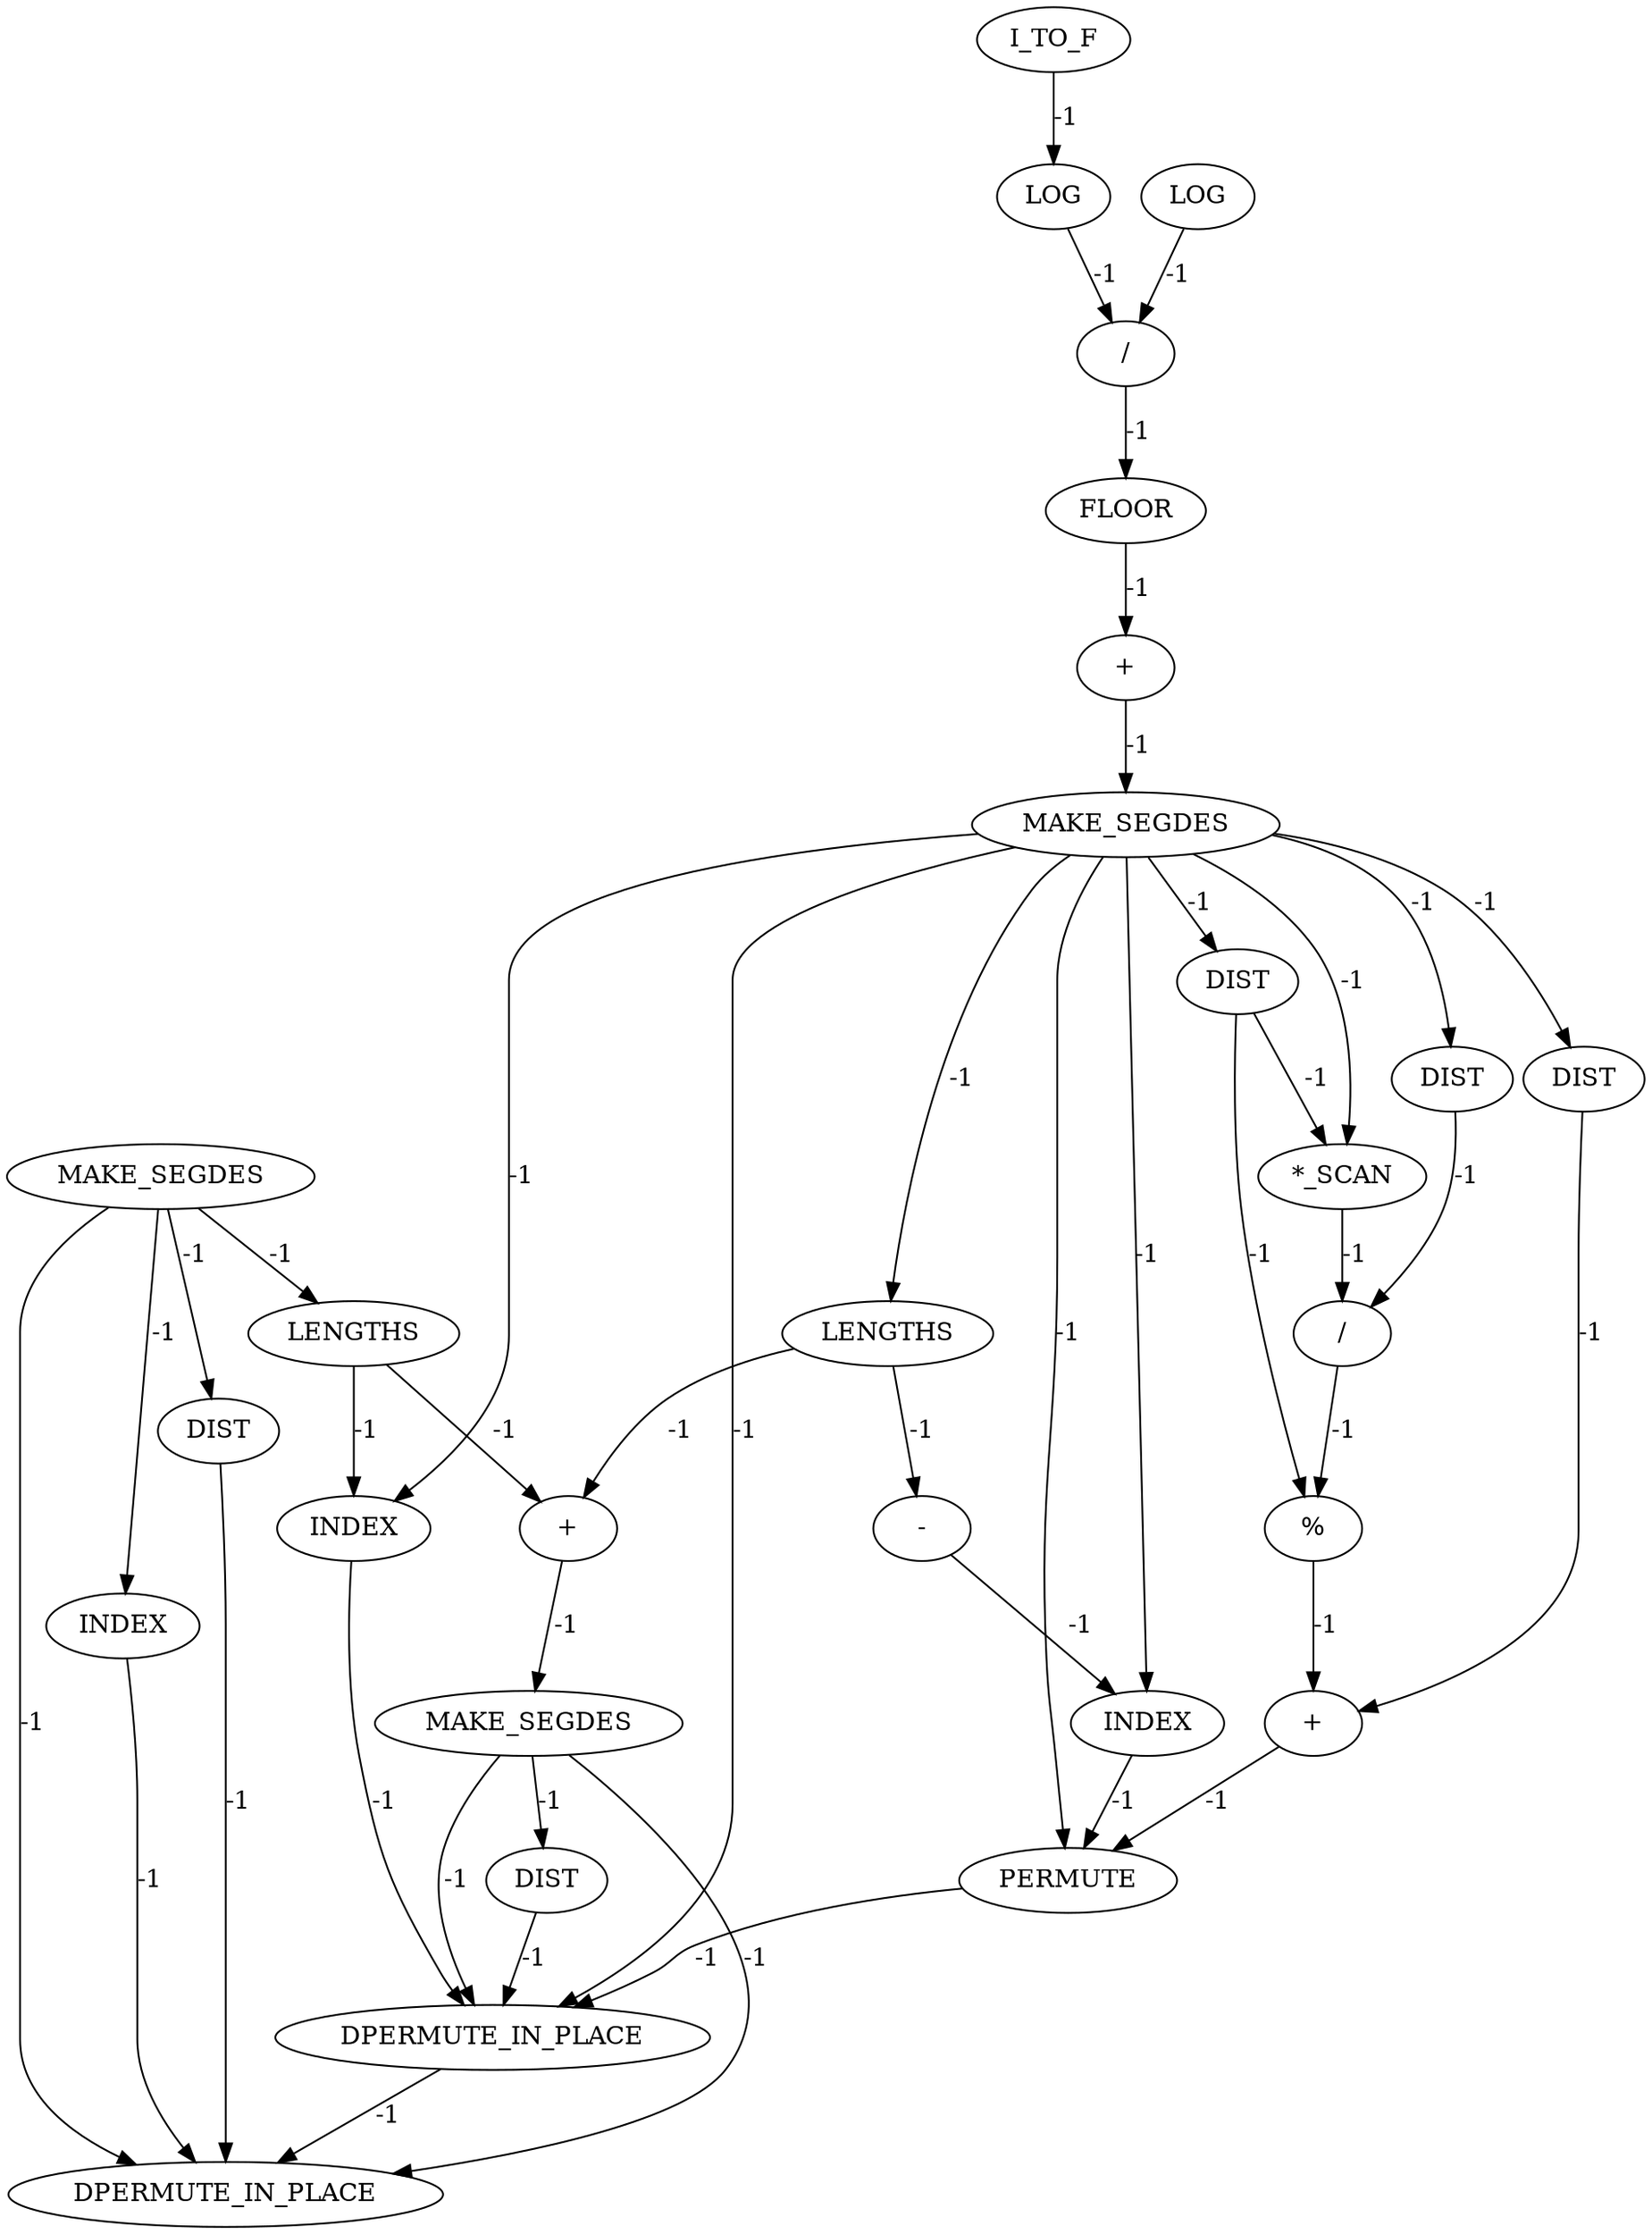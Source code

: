 digraph {
	is_A_INST_6399 [label=LENGTHS cost=0]
	is_A_INST_6347 [label=FLOOR cost=0]
	is_A_INST_6471 [label=DIST cost=0]
	is_A_INST_6346 [label="/" cost=0]
	is_A_INST_6341 [label=LOG cost=0]
	is_A_INST_6420 [label=MAKE_SEGDES cost=0]
	is_A_INST_6357 [label=DIST cost=0]
	is_A_INST_6449 [label=INDEX cost=0]
	is_A_INST_6409 [label=INDEX cost=0]
	is_A_INST_6338 [label=I_TO_F cost=0]
	is_A_INST_6371 [label=DIST cost=0]
	is_A_INST_6460 [label="+" cost=0]
	is_A_INST_6426 [label=DIST cost=0]
	is_A_INST_6393 [label="+" cost=0]
	is_A_INST_6364 [label=DIST cost=0]
	is_A_INST_6441 [label=LENGTHS cost=0]
	is_A_INST_6713 [label=DPERMUTE_IN_PLACE cost=0]
	is_A_INST_6712 [label=DPERMUTE_IN_PLACE cost=0]
	is_A_INST_6359 [label="*_SCAN" cost=0]
	is_A_INST_6390 [label="%" cost=0]
	is_A_INST_6348 [label="+" cost=0]
	is_A_INST_6351 [label=MAKE_SEGDES cost=0]
	is_A_INST_6343 [label=LOG cost=0]
	is_A_INST_6401 [label="-" cost=0]
	is_A_INST_6465 [label=MAKE_SEGDES cost=0]
	is_A_INST_6437 [label=INDEX cost=0]
	is_A_INST_6379 [label="/" cost=0]
	is_A_INST_6417 [label=PERMUTE cost=0]
	is_A_INST_6399 -> is_A_INST_6401 [label=-1 cost=-1]
	is_A_INST_6399 -> is_A_INST_6460 [label=-1 cost=-1]
	is_A_INST_6347 -> is_A_INST_6348 [label=-1 cost=-1]
	is_A_INST_6471 -> is_A_INST_6712 [label=-1 cost=-1]
	is_A_INST_6346 -> is_A_INST_6347 [label=-1 cost=-1]
	is_A_INST_6341 -> is_A_INST_6346 [label=-1 cost=-1]
	is_A_INST_6420 -> is_A_INST_6426 [label=-1 cost=-1]
	is_A_INST_6420 -> is_A_INST_6437 [label=-1 cost=-1]
	is_A_INST_6420 -> is_A_INST_6441 [label=-1 cost=-1]
	is_A_INST_6420 -> is_A_INST_6713 [label=-1 cost=-1]
	is_A_INST_6357 -> is_A_INST_6359 [label=-1 cost=-1]
	is_A_INST_6357 -> is_A_INST_6390 [label=-1 cost=-1]
	is_A_INST_6449 -> is_A_INST_6712 [label=-1 cost=-1]
	is_A_INST_6409 -> is_A_INST_6417 [label=-1 cost=-1]
	is_A_INST_6338 -> is_A_INST_6341 [label=-1 cost=-1]
	is_A_INST_6371 -> is_A_INST_6393 [label=-1 cost=-1]
	is_A_INST_6460 -> is_A_INST_6465 [label=-1 cost=-1]
	is_A_INST_6426 -> is_A_INST_6713 [label=-1 cost=-1]
	is_A_INST_6393 -> is_A_INST_6417 [label=-1 cost=-1]
	is_A_INST_6364 -> is_A_INST_6379 [label=-1 cost=-1]
	is_A_INST_6441 -> is_A_INST_6449 [label=-1 cost=-1]
	is_A_INST_6441 -> is_A_INST_6460 [label=-1 cost=-1]
	is_A_INST_6712 -> is_A_INST_6713 [label=-1 cost=-1]
	is_A_INST_6359 -> is_A_INST_6379 [label=-1 cost=-1]
	is_A_INST_6390 -> is_A_INST_6393 [label=-1 cost=-1]
	is_A_INST_6348 -> is_A_INST_6351 [label=-1 cost=-1]
	is_A_INST_6351 -> is_A_INST_6357 [label=-1 cost=-1]
	is_A_INST_6351 -> is_A_INST_6359 [label=-1 cost=-1]
	is_A_INST_6351 -> is_A_INST_6364 [label=-1 cost=-1]
	is_A_INST_6351 -> is_A_INST_6371 [label=-1 cost=-1]
	is_A_INST_6351 -> is_A_INST_6399 [label=-1 cost=-1]
	is_A_INST_6351 -> is_A_INST_6409 [label=-1 cost=-1]
	is_A_INST_6351 -> is_A_INST_6417 [label=-1 cost=-1]
	is_A_INST_6351 -> is_A_INST_6449 [label=-1 cost=-1]
	is_A_INST_6351 -> is_A_INST_6712 [label=-1 cost=-1]
	is_A_INST_6343 -> is_A_INST_6346 [label=-1 cost=-1]
	is_A_INST_6401 -> is_A_INST_6409 [label=-1 cost=-1]
	is_A_INST_6465 -> is_A_INST_6471 [label=-1 cost=-1]
	is_A_INST_6465 -> is_A_INST_6712 [label=-1 cost=-1]
	is_A_INST_6465 -> is_A_INST_6713 [label=-1 cost=-1]
	is_A_INST_6437 -> is_A_INST_6713 [label=-1 cost=-1]
	is_A_INST_6379 -> is_A_INST_6390 [label=-1 cost=-1]
	is_A_INST_6417 -> is_A_INST_6712 [label=-1 cost=-1]
}
